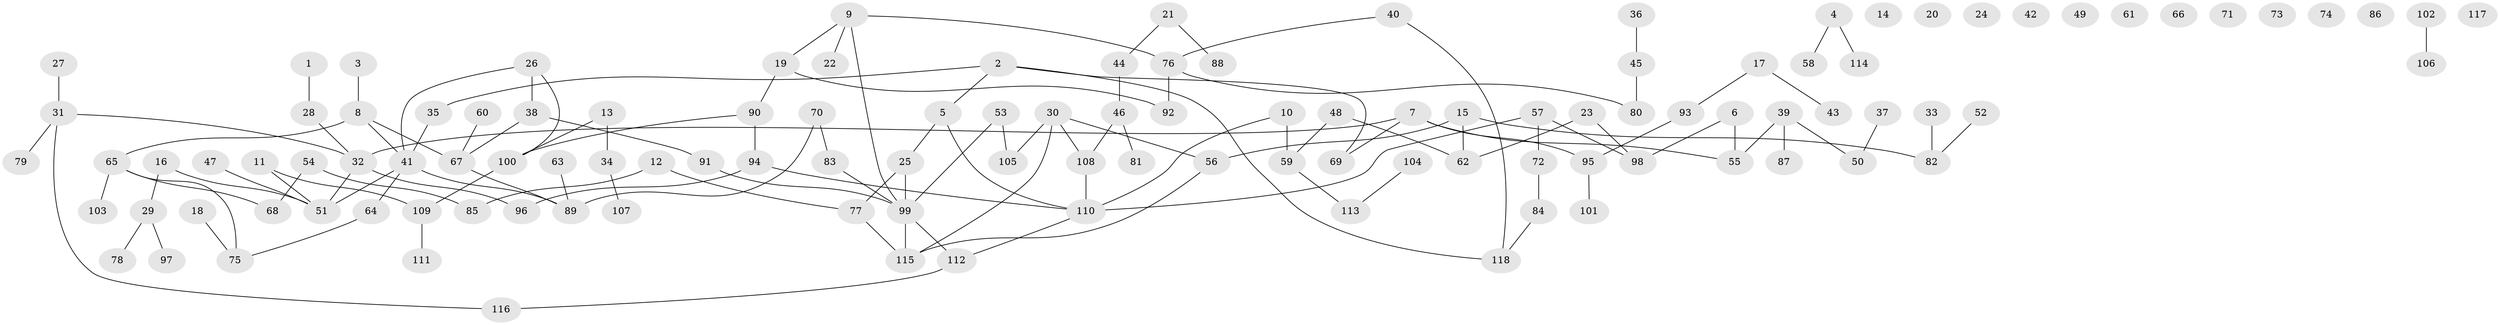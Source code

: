 // Generated by graph-tools (version 1.1) at 2025/39/03/09/25 04:39:10]
// undirected, 118 vertices, 126 edges
graph export_dot {
graph [start="1"]
  node [color=gray90,style=filled];
  1;
  2;
  3;
  4;
  5;
  6;
  7;
  8;
  9;
  10;
  11;
  12;
  13;
  14;
  15;
  16;
  17;
  18;
  19;
  20;
  21;
  22;
  23;
  24;
  25;
  26;
  27;
  28;
  29;
  30;
  31;
  32;
  33;
  34;
  35;
  36;
  37;
  38;
  39;
  40;
  41;
  42;
  43;
  44;
  45;
  46;
  47;
  48;
  49;
  50;
  51;
  52;
  53;
  54;
  55;
  56;
  57;
  58;
  59;
  60;
  61;
  62;
  63;
  64;
  65;
  66;
  67;
  68;
  69;
  70;
  71;
  72;
  73;
  74;
  75;
  76;
  77;
  78;
  79;
  80;
  81;
  82;
  83;
  84;
  85;
  86;
  87;
  88;
  89;
  90;
  91;
  92;
  93;
  94;
  95;
  96;
  97;
  98;
  99;
  100;
  101;
  102;
  103;
  104;
  105;
  106;
  107;
  108;
  109;
  110;
  111;
  112;
  113;
  114;
  115;
  116;
  117;
  118;
  1 -- 28;
  2 -- 5;
  2 -- 35;
  2 -- 69;
  2 -- 118;
  3 -- 8;
  4 -- 58;
  4 -- 114;
  5 -- 25;
  5 -- 110;
  6 -- 55;
  6 -- 98;
  7 -- 32;
  7 -- 55;
  7 -- 69;
  7 -- 95;
  8 -- 41;
  8 -- 65;
  8 -- 67;
  9 -- 19;
  9 -- 22;
  9 -- 76;
  9 -- 99;
  10 -- 59;
  10 -- 110;
  11 -- 51;
  11 -- 109;
  12 -- 77;
  12 -- 85;
  13 -- 34;
  13 -- 100;
  15 -- 56;
  15 -- 62;
  15 -- 82;
  16 -- 29;
  16 -- 51;
  17 -- 43;
  17 -- 93;
  18 -- 75;
  19 -- 90;
  19 -- 92;
  21 -- 44;
  21 -- 88;
  23 -- 62;
  23 -- 98;
  25 -- 77;
  25 -- 99;
  26 -- 38;
  26 -- 41;
  26 -- 100;
  27 -- 31;
  28 -- 32;
  29 -- 78;
  29 -- 97;
  30 -- 56;
  30 -- 105;
  30 -- 108;
  30 -- 115;
  31 -- 32;
  31 -- 79;
  31 -- 116;
  32 -- 51;
  32 -- 96;
  33 -- 82;
  34 -- 107;
  35 -- 41;
  36 -- 45;
  37 -- 50;
  38 -- 67;
  38 -- 91;
  39 -- 50;
  39 -- 55;
  39 -- 87;
  40 -- 76;
  40 -- 118;
  41 -- 51;
  41 -- 64;
  41 -- 89;
  44 -- 46;
  45 -- 80;
  46 -- 81;
  46 -- 108;
  47 -- 51;
  48 -- 59;
  48 -- 62;
  52 -- 82;
  53 -- 99;
  53 -- 105;
  54 -- 68;
  54 -- 85;
  56 -- 115;
  57 -- 72;
  57 -- 98;
  57 -- 110;
  59 -- 113;
  60 -- 67;
  63 -- 89;
  64 -- 75;
  65 -- 68;
  65 -- 75;
  65 -- 103;
  67 -- 89;
  70 -- 83;
  70 -- 89;
  72 -- 84;
  76 -- 80;
  76 -- 92;
  77 -- 115;
  83 -- 99;
  84 -- 118;
  90 -- 94;
  90 -- 100;
  91 -- 99;
  93 -- 95;
  94 -- 96;
  94 -- 110;
  95 -- 101;
  99 -- 112;
  99 -- 115;
  100 -- 109;
  102 -- 106;
  104 -- 113;
  108 -- 110;
  109 -- 111;
  110 -- 112;
  112 -- 116;
}
